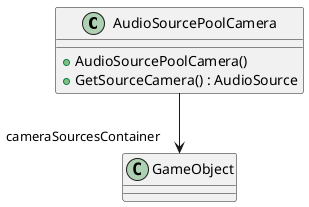 @startuml
class AudioSourcePoolCamera {
    + AudioSourcePoolCamera()
    + GetSourceCamera() : AudioSource
}
AudioSourcePoolCamera --> "cameraSourcesContainer" GameObject
@enduml

